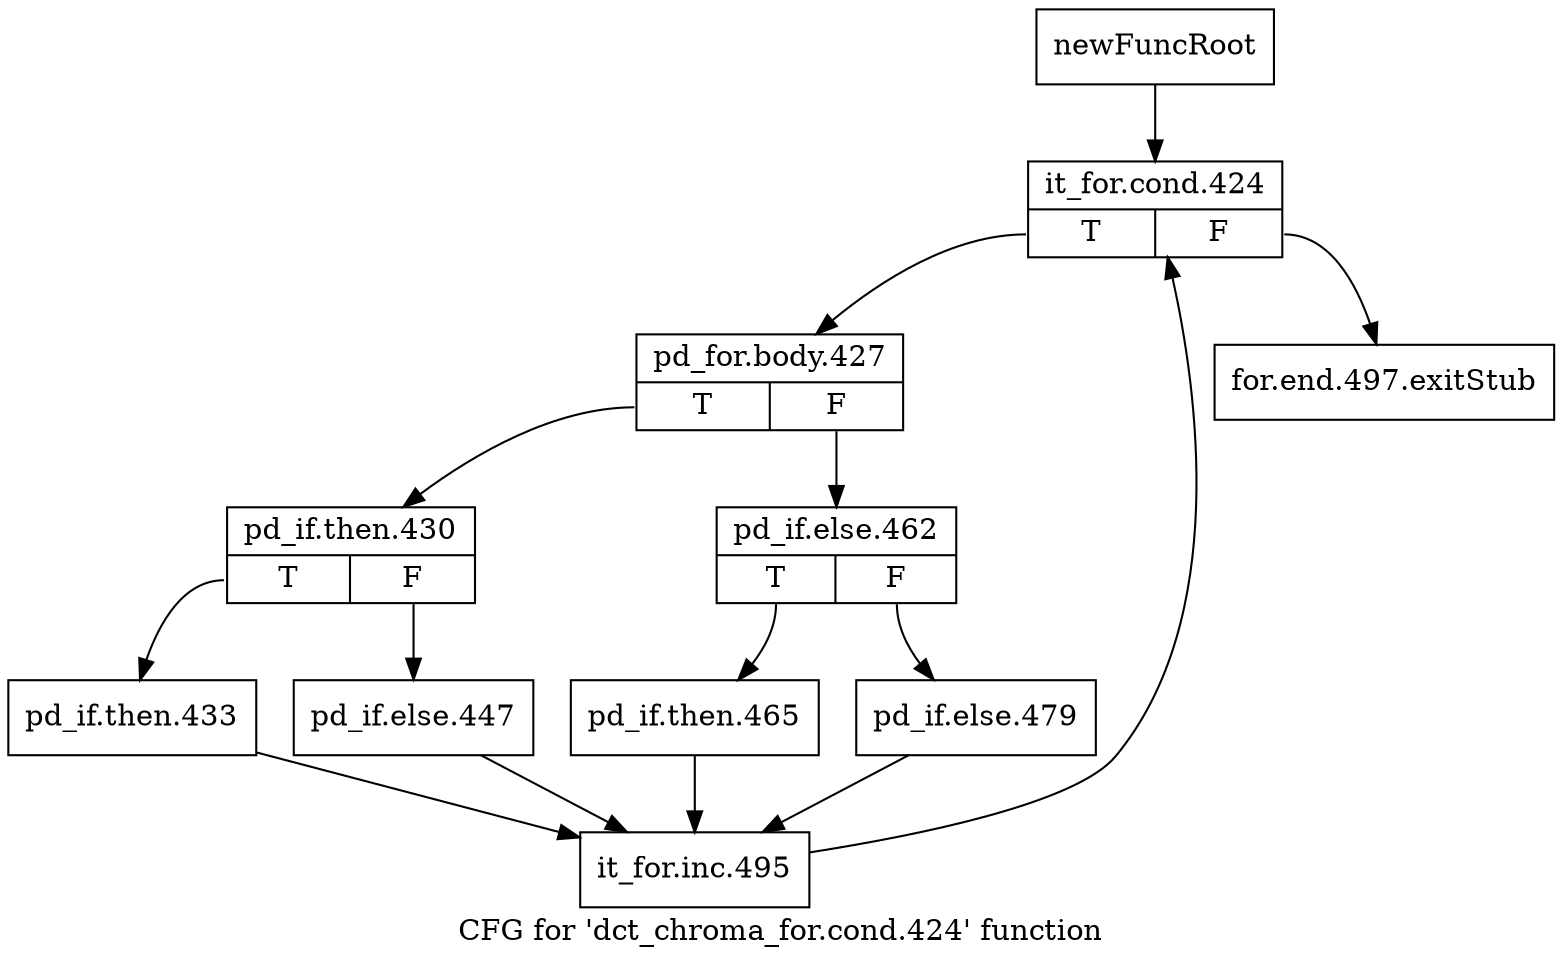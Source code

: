 digraph "CFG for 'dct_chroma_for.cond.424' function" {
	label="CFG for 'dct_chroma_for.cond.424' function";

	Node0x1f892e0 [shape=record,label="{newFuncRoot}"];
	Node0x1f892e0 -> Node0x1f89380;
	Node0x1f89330 [shape=record,label="{for.end.497.exitStub}"];
	Node0x1f89380 [shape=record,label="{it_for.cond.424|{<s0>T|<s1>F}}"];
	Node0x1f89380:s0 -> Node0x1f893d0;
	Node0x1f89380:s1 -> Node0x1f89330;
	Node0x1f893d0 [shape=record,label="{pd_for.body.427|{<s0>T|<s1>F}}"];
	Node0x1f893d0:s0 -> Node0x1f89510;
	Node0x1f893d0:s1 -> Node0x1f89420;
	Node0x1f89420 [shape=record,label="{pd_if.else.462|{<s0>T|<s1>F}}"];
	Node0x1f89420:s0 -> Node0x1f894c0;
	Node0x1f89420:s1 -> Node0x1f89470;
	Node0x1f89470 [shape=record,label="{pd_if.else.479}"];
	Node0x1f89470 -> Node0x1f89600;
	Node0x1f894c0 [shape=record,label="{pd_if.then.465}"];
	Node0x1f894c0 -> Node0x1f89600;
	Node0x1f89510 [shape=record,label="{pd_if.then.430|{<s0>T|<s1>F}}"];
	Node0x1f89510:s0 -> Node0x1f895b0;
	Node0x1f89510:s1 -> Node0x1f89560;
	Node0x1f89560 [shape=record,label="{pd_if.else.447}"];
	Node0x1f89560 -> Node0x1f89600;
	Node0x1f895b0 [shape=record,label="{pd_if.then.433}"];
	Node0x1f895b0 -> Node0x1f89600;
	Node0x1f89600 [shape=record,label="{it_for.inc.495}"];
	Node0x1f89600 -> Node0x1f89380;
}
